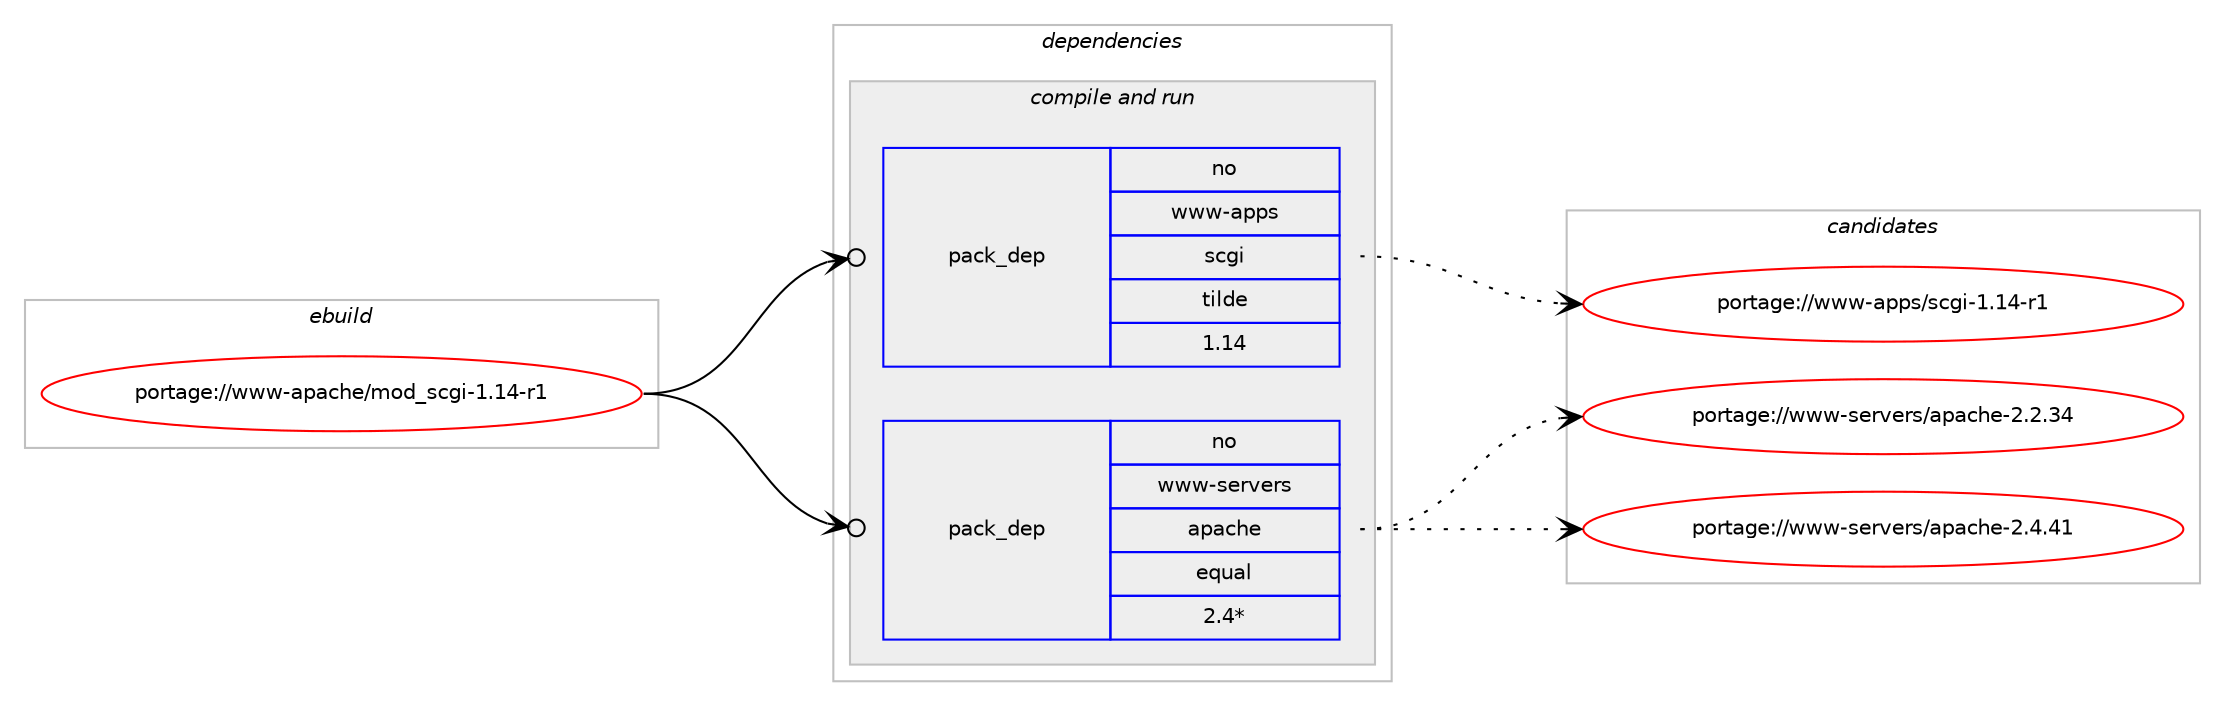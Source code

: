 digraph prolog {

# *************
# Graph options
# *************

newrank=true;
concentrate=true;
compound=true;
graph [rankdir=LR,fontname=Helvetica,fontsize=10,ranksep=1.5];#, ranksep=2.5, nodesep=0.2];
edge  [arrowhead=vee];
node  [fontname=Helvetica,fontsize=10];

# **********
# The ebuild
# **********

subgraph cluster_leftcol {
color=gray;
rank=same;
label=<<i>ebuild</i>>;
id [label="portage://www-apache/mod_scgi-1.14-r1", color=red, width=4, href="../www-apache/mod_scgi-1.14-r1.svg"];
}

# ****************
# The dependencies
# ****************

subgraph cluster_midcol {
color=gray;
label=<<i>dependencies</i>>;
subgraph cluster_compile {
fillcolor="#eeeeee";
style=filled;
label=<<i>compile</i>>;
}
subgraph cluster_compileandrun {
fillcolor="#eeeeee";
style=filled;
label=<<i>compile and run</i>>;
subgraph pack323816 {
dependency436820 [label=<<TABLE BORDER="0" CELLBORDER="1" CELLSPACING="0" CELLPADDING="4" WIDTH="220"><TR><TD ROWSPAN="6" CELLPADDING="30">pack_dep</TD></TR><TR><TD WIDTH="110">no</TD></TR><TR><TD>www-apps</TD></TR><TR><TD>scgi</TD></TR><TR><TD>tilde</TD></TR><TR><TD>1.14</TD></TR></TABLE>>, shape=none, color=blue];
}
id:e -> dependency436820:w [weight=20,style="solid",arrowhead="odotvee"];
subgraph pack323817 {
dependency436821 [label=<<TABLE BORDER="0" CELLBORDER="1" CELLSPACING="0" CELLPADDING="4" WIDTH="220"><TR><TD ROWSPAN="6" CELLPADDING="30">pack_dep</TD></TR><TR><TD WIDTH="110">no</TD></TR><TR><TD>www-servers</TD></TR><TR><TD>apache</TD></TR><TR><TD>equal</TD></TR><TR><TD>2.4*</TD></TR></TABLE>>, shape=none, color=blue];
}
id:e -> dependency436821:w [weight=20,style="solid",arrowhead="odotvee"];
}
subgraph cluster_run {
fillcolor="#eeeeee";
style=filled;
label=<<i>run</i>>;
}
}

# **************
# The candidates
# **************

subgraph cluster_choices {
rank=same;
color=gray;
label=<<i>candidates</i>>;

subgraph choice323816 {
color=black;
nodesep=1;
choiceportage1191191194597112112115471159910310545494649524511449 [label="portage://www-apps/scgi-1.14-r1", color=red, width=4,href="../www-apps/scgi-1.14-r1.svg"];
dependency436820:e -> choiceportage1191191194597112112115471159910310545494649524511449:w [style=dotted,weight="100"];
}
subgraph choice323817 {
color=black;
nodesep=1;
choiceportage119119119451151011141181011141154797112979910410145504650465152 [label="portage://www-servers/apache-2.2.34", color=red, width=4,href="../www-servers/apache-2.2.34.svg"];
choiceportage119119119451151011141181011141154797112979910410145504652465249 [label="portage://www-servers/apache-2.4.41", color=red, width=4,href="../www-servers/apache-2.4.41.svg"];
dependency436821:e -> choiceportage119119119451151011141181011141154797112979910410145504650465152:w [style=dotted,weight="100"];
dependency436821:e -> choiceportage119119119451151011141181011141154797112979910410145504652465249:w [style=dotted,weight="100"];
}
}

}
